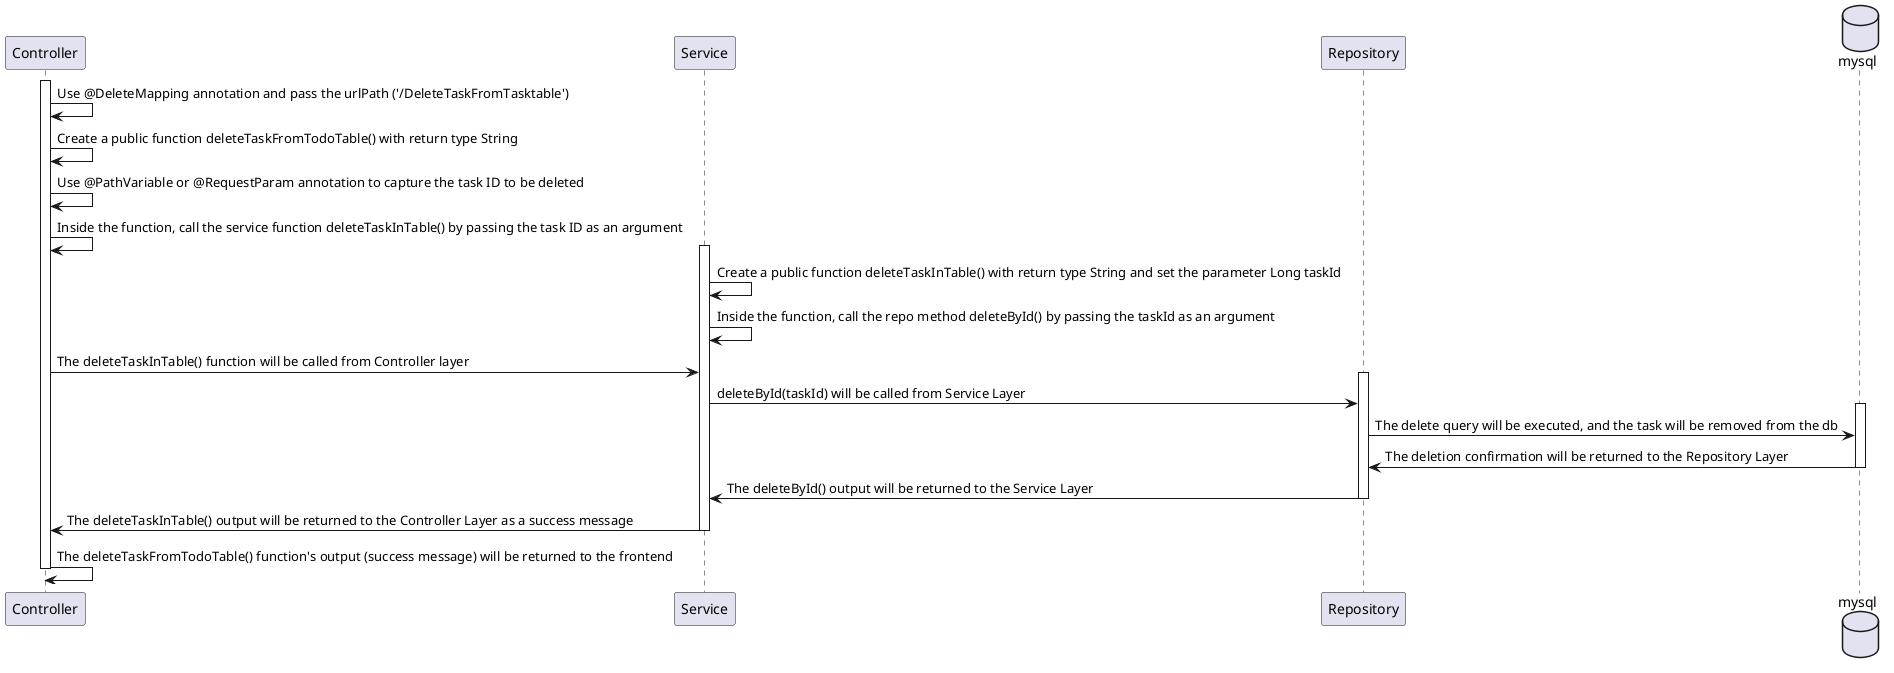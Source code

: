 @startuml delete_api

participant Controller as cc
participant Service as ss
participant Repository as jpa
database mysql as db

activate cc

cc -> cc : Use @DeleteMapping annotation and pass the urlPath ('/DeleteTaskFromTasktable')
cc -> cc : Create a public function deleteTaskFromTodoTable() with return type String
cc -> cc : Use @PathVariable or @RequestParam annotation to capture the task ID to be deleted
cc -> cc : Inside the function, call the service function deleteTaskInTable() by passing the task ID as an argument

activate ss

ss -> ss : Create a public function deleteTaskInTable() with return type String and set the parameter Long taskId
ss -> ss : Inside the function, call the repo method deleteById() by passing the taskId as an argument

cc -> ss : The deleteTaskInTable() function will be called from Controller layer

activate jpa

ss -> jpa : deleteById(taskId) will be called from Service Layer

activate db
jpa -> db : The delete query will be executed, and the task will be removed from the db
db -> jpa : The deletion confirmation will be returned to the Repository Layer
deactivate db

jpa -> ss : The deleteById() output will be returned to the Service Layer
deactivate jpa

ss -> cc : The deleteTaskInTable() output will be returned to the Controller Layer as a success message
deactivate ss

cc -> cc : The deleteTaskFromTodoTable() function's output (success message) will be returned to the frontend
deactivate cc

@enduml

